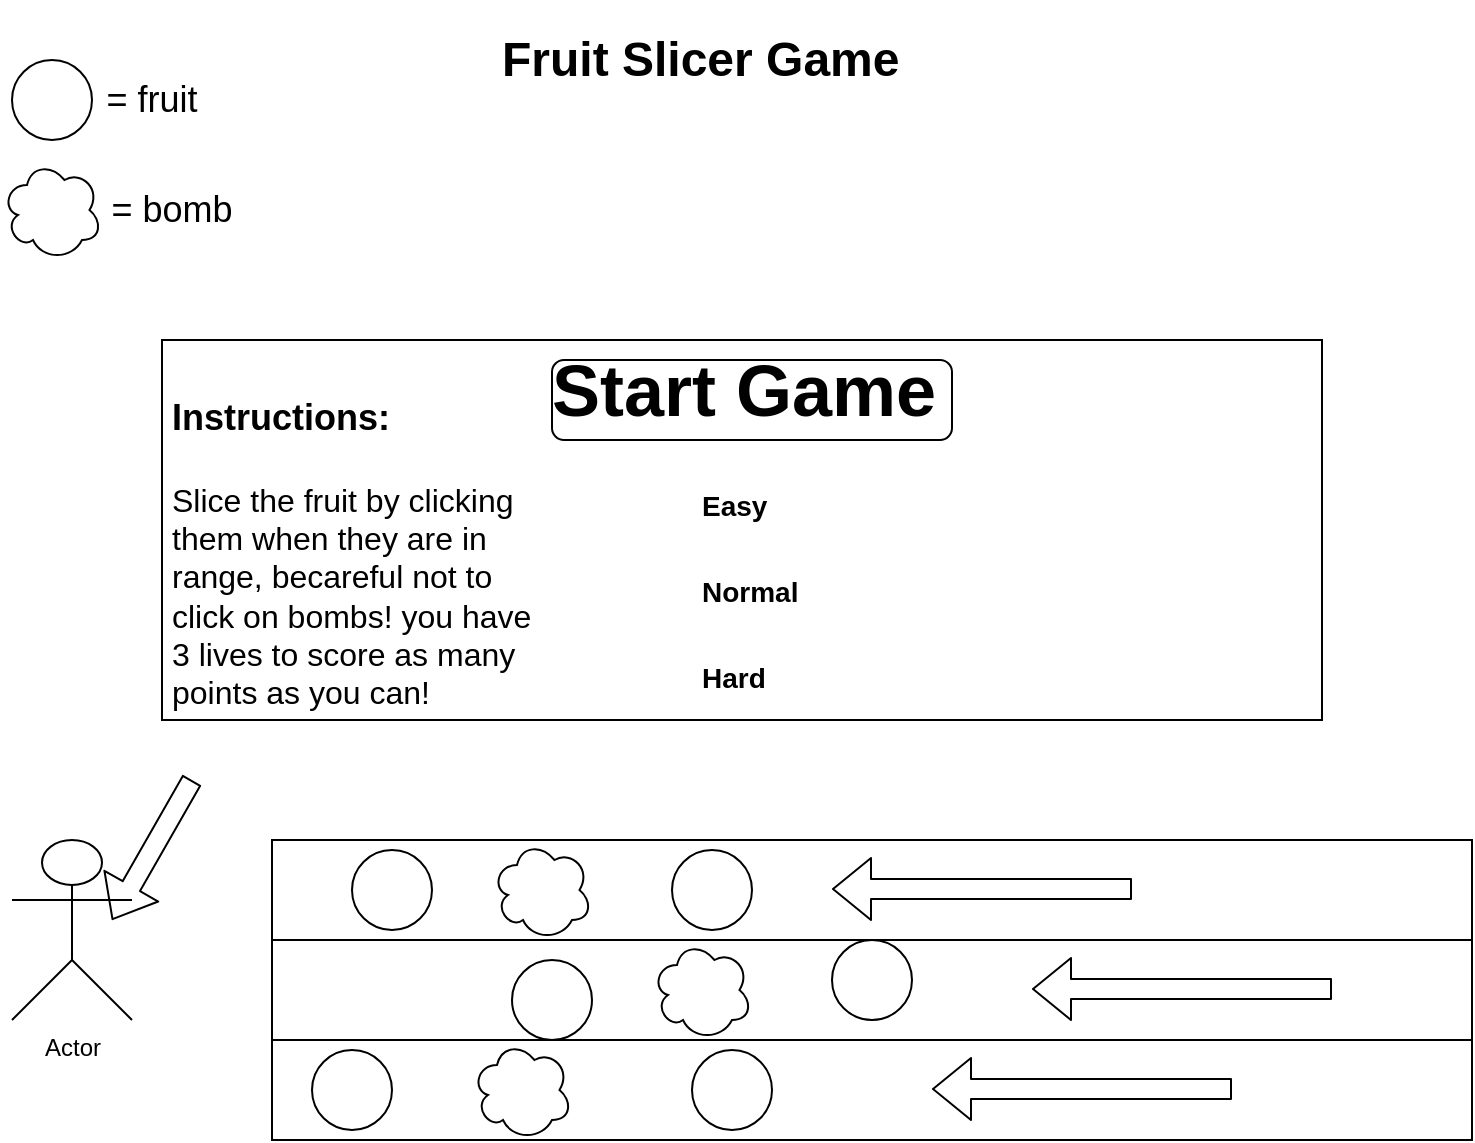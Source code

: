 <mxfile>
    <diagram id="XFHt4F9iFfY3V0Xlpis5" name="Page-1">
        <mxGraphModel dx="1134" dy="689" grid="1" gridSize="10" guides="1" tooltips="1" connect="1" arrows="1" fold="1" page="1" pageScale="1" pageWidth="850" pageHeight="1100" math="0" shadow="0">
            <root>
                <mxCell id="0"/>
                <mxCell id="1" parent="0"/>
                <mxCell id="2" value="Actor" style="shape=umlActor;verticalLabelPosition=bottom;verticalAlign=top;html=1;outlineConnect=0;" vertex="1" parent="1">
                    <mxGeometry x="60" y="470" width="60" height="90" as="geometry"/>
                </mxCell>
                <mxCell id="3" value="&lt;h1&gt;Fruit Slicer Game&lt;/h1&gt;" style="text;html=1;strokeColor=none;fillColor=none;spacing=5;spacingTop=-20;whiteSpace=wrap;overflow=hidden;rounded=0;" vertex="1" parent="1">
                    <mxGeometry x="300" y="60" width="210" height="40" as="geometry"/>
                </mxCell>
                <mxCell id="4" value="" style="shape=flexArrow;endArrow=classic;html=1;" edge="1" parent="1">
                    <mxGeometry width="50" height="50" relative="1" as="geometry">
                        <mxPoint x="150" y="440" as="sourcePoint"/>
                        <mxPoint x="110" y="510" as="targetPoint"/>
                    </mxGeometry>
                </mxCell>
                <mxCell id="5" value="" style="ellipse;whiteSpace=wrap;html=1;aspect=fixed;" vertex="1" parent="1">
                    <mxGeometry x="60" y="80" width="40" height="40" as="geometry"/>
                </mxCell>
                <mxCell id="8" value="" style="rounded=0;whiteSpace=wrap;html=1;" vertex="1" parent="1">
                    <mxGeometry x="190" y="470" width="600" height="50" as="geometry"/>
                </mxCell>
                <mxCell id="9" value="" style="rounded=0;whiteSpace=wrap;html=1;" vertex="1" parent="1">
                    <mxGeometry x="190" y="520" width="600" height="50" as="geometry"/>
                </mxCell>
                <mxCell id="10" value="" style="rounded=0;whiteSpace=wrap;html=1;" vertex="1" parent="1">
                    <mxGeometry x="190" y="570" width="600" height="50" as="geometry"/>
                </mxCell>
                <mxCell id="11" value="&lt;font style=&quot;font-size: 18px;&quot;&gt;= fruit&lt;/font&gt;" style="text;html=1;strokeColor=none;fillColor=none;align=center;verticalAlign=middle;whiteSpace=wrap;rounded=0;" vertex="1" parent="1">
                    <mxGeometry x="80" y="82.5" width="100" height="35" as="geometry"/>
                </mxCell>
                <mxCell id="13" value="" style="ellipse;shape=cloud;whiteSpace=wrap;html=1;fontSize=18;" vertex="1" parent="1">
                    <mxGeometry x="55" y="130" width="50" height="50" as="geometry"/>
                </mxCell>
                <mxCell id="14" value="&lt;font style=&quot;font-size: 18px;&quot;&gt;= bomb&lt;/font&gt;" style="text;html=1;strokeColor=none;fillColor=none;align=center;verticalAlign=middle;whiteSpace=wrap;rounded=0;" vertex="1" parent="1">
                    <mxGeometry x="90" y="137.5" width="100" height="35" as="geometry"/>
                </mxCell>
                <mxCell id="15" value="" style="ellipse;whiteSpace=wrap;html=1;aspect=fixed;fontSize=18;" vertex="1" parent="1">
                    <mxGeometry x="230" y="475" width="40" height="40" as="geometry"/>
                </mxCell>
                <mxCell id="16" value="" style="ellipse;whiteSpace=wrap;html=1;aspect=fixed;fontSize=18;" vertex="1" parent="1">
                    <mxGeometry x="390" y="475" width="40" height="40" as="geometry"/>
                </mxCell>
                <mxCell id="17" value="" style="ellipse;whiteSpace=wrap;html=1;aspect=fixed;fontSize=18;" vertex="1" parent="1">
                    <mxGeometry x="400" y="575" width="40" height="40" as="geometry"/>
                </mxCell>
                <mxCell id="18" value="" style="ellipse;whiteSpace=wrap;html=1;aspect=fixed;fontSize=18;" vertex="1" parent="1">
                    <mxGeometry x="210" y="575" width="40" height="40" as="geometry"/>
                </mxCell>
                <mxCell id="19" value="" style="ellipse;whiteSpace=wrap;html=1;aspect=fixed;fontSize=18;" vertex="1" parent="1">
                    <mxGeometry x="310" y="530" width="40" height="40" as="geometry"/>
                </mxCell>
                <mxCell id="20" value="" style="ellipse;whiteSpace=wrap;html=1;aspect=fixed;fontSize=18;" vertex="1" parent="1">
                    <mxGeometry x="470" y="520" width="40" height="40" as="geometry"/>
                </mxCell>
                <mxCell id="22" value="" style="ellipse;shape=cloud;whiteSpace=wrap;html=1;fontSize=18;" vertex="1" parent="1">
                    <mxGeometry x="300" y="470" width="50" height="50" as="geometry"/>
                </mxCell>
                <mxCell id="23" value="" style="ellipse;shape=cloud;whiteSpace=wrap;html=1;fontSize=18;" vertex="1" parent="1">
                    <mxGeometry x="290" y="570" width="50" height="50" as="geometry"/>
                </mxCell>
                <mxCell id="24" value="" style="ellipse;shape=cloud;whiteSpace=wrap;html=1;fontSize=18;" vertex="1" parent="1">
                    <mxGeometry x="380" y="520" width="50" height="50" as="geometry"/>
                </mxCell>
                <mxCell id="25" value="" style="shape=flexArrow;endArrow=classic;html=1;fontSize=18;" edge="1" parent="1">
                    <mxGeometry width="50" height="50" relative="1" as="geometry">
                        <mxPoint x="620" y="494.5" as="sourcePoint"/>
                        <mxPoint x="470" y="494.5" as="targetPoint"/>
                    </mxGeometry>
                </mxCell>
                <mxCell id="26" value="" style="shape=flexArrow;endArrow=classic;html=1;fontSize=18;" edge="1" parent="1">
                    <mxGeometry width="50" height="50" relative="1" as="geometry">
                        <mxPoint x="670" y="594.5" as="sourcePoint"/>
                        <mxPoint x="520" y="594.5" as="targetPoint"/>
                    </mxGeometry>
                </mxCell>
                <mxCell id="27" value="" style="shape=flexArrow;endArrow=classic;html=1;fontSize=18;" edge="1" parent="1">
                    <mxGeometry width="50" height="50" relative="1" as="geometry">
                        <mxPoint x="720" y="544.5" as="sourcePoint"/>
                        <mxPoint x="570" y="544.5" as="targetPoint"/>
                    </mxGeometry>
                </mxCell>
                <mxCell id="28" value="" style="rounded=0;whiteSpace=wrap;html=1;fontSize=18;" vertex="1" parent="1">
                    <mxGeometry x="135" y="220" width="580" height="190" as="geometry"/>
                </mxCell>
                <mxCell id="30" value="" style="rounded=1;whiteSpace=wrap;html=1;fontSize=18;" vertex="1" parent="1">
                    <mxGeometry x="330" y="230" width="200" height="40" as="geometry"/>
                </mxCell>
                <mxCell id="29" value="&lt;h1&gt;Start Game&lt;/h1&gt;" style="text;html=1;strokeColor=none;fillColor=none;spacing=5;spacingTop=-20;whiteSpace=wrap;overflow=hidden;rounded=0;fontSize=18;" vertex="1" parent="1">
                    <mxGeometry x="325" y="210" width="215" height="70" as="geometry"/>
                </mxCell>
                <mxCell id="31" value="&lt;h1&gt;&lt;font style=&quot;font-size: 14px;&quot;&gt;Easy&lt;br&gt;Normal&lt;br&gt;Hard&lt;/font&gt;&lt;/h1&gt;" style="text;html=1;strokeColor=none;fillColor=none;spacing=5;spacingTop=-20;whiteSpace=wrap;overflow=hidden;rounded=0;fontSize=18;" vertex="1" parent="1">
                    <mxGeometry x="400" y="260" width="60" height="140" as="geometry"/>
                </mxCell>
                <mxCell id="32" value="&lt;h1&gt;&lt;font style=&quot;font-size: 18px;&quot;&gt;Instructions:&lt;/font&gt;&lt;/h1&gt;&lt;div&gt;&lt;font size=&quot;3&quot; style=&quot;&quot;&gt;Slice the fruit by clicking them when they are in range, becareful not to click on bombs! you have 3 lives to score as many points as you can!&lt;/font&gt;&lt;/div&gt;" style="text;html=1;strokeColor=none;fillColor=none;spacing=5;spacingTop=-20;whiteSpace=wrap;overflow=hidden;rounded=0;fontSize=14;" vertex="1" parent="1">
                    <mxGeometry x="135" y="230" width="195" height="180" as="geometry"/>
                </mxCell>
            </root>
        </mxGraphModel>
    </diagram>
</mxfile>